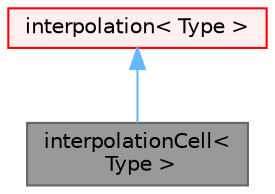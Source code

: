 digraph "interpolationCell&lt; Type &gt;"
{
 // LATEX_PDF_SIZE
  bgcolor="transparent";
  edge [fontname=Helvetica,fontsize=10,labelfontname=Helvetica,labelfontsize=10];
  node [fontname=Helvetica,fontsize=10,shape=box,height=0.2,width=0.4];
  Node1 [id="Node000001",label="interpolationCell\<\l Type \>",height=0.2,width=0.4,color="gray40", fillcolor="grey60", style="filled", fontcolor="black",tooltip="Uses the cell value for any location within the cell."];
  Node2 -> Node1 [id="edge1_Node000001_Node000002",dir="back",color="steelblue1",style="solid",tooltip=" "];
  Node2 [id="Node000002",label="interpolation\< Type \>",height=0.2,width=0.4,color="red", fillcolor="#FFF0F0", style="filled",URL="$classFoam_1_1interpolation.html",tooltip="Abstract base class for volume field interpolation."];
}
